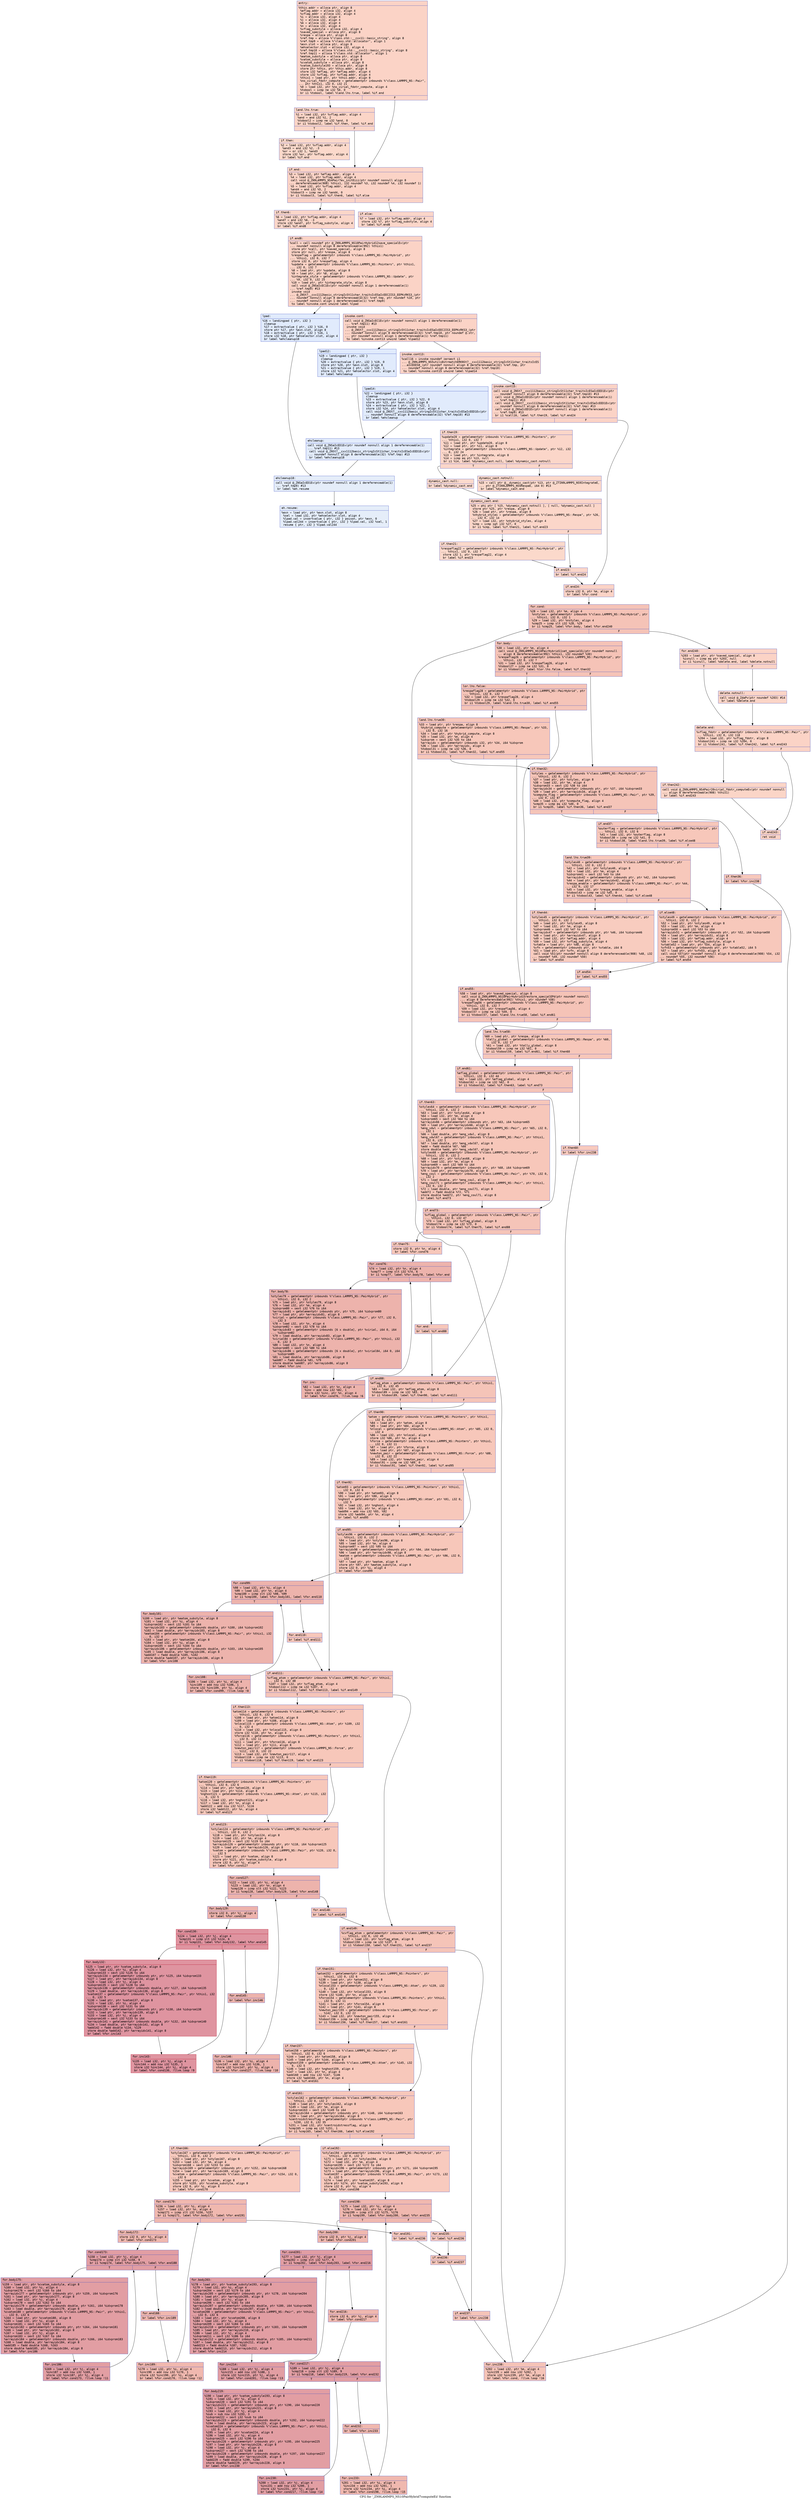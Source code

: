 digraph "CFG for '_ZN9LAMMPS_NS10PairHybrid7computeEii' function" {
	label="CFG for '_ZN9LAMMPS_NS10PairHybrid7computeEii' function";

	Node0x55975a5d4950 [shape=record,color="#3d50c3ff", style=filled, fillcolor="#f59c7d70" fontname="Courier",label="{entry:\l|  %this.addr = alloca ptr, align 8\l  %eflag.addr = alloca i32, align 4\l  %vflag.addr = alloca i32, align 4\l  %i = alloca i32, align 4\l  %j = alloca i32, align 4\l  %m = alloca i32, align 4\l  %n = alloca i32, align 4\l  %vflag_substyle = alloca i32, align 4\l  %saved_special = alloca ptr, align 8\l  %respa = alloca ptr, align 8\l  %ref.tmp = alloca %\"class.std::__cxx11::basic_string\", align 8\l  %ref.tmp9 = alloca %\"class.std::allocator\", align 1\l  %exn.slot = alloca ptr, align 8\l  %ehselector.slot = alloca i32, align 4\l  %ref.tmp10 = alloca %\"class.std::__cxx11::basic_string\", align 8\l  %ref.tmp11 = alloca %\"class.std::allocator\", align 1\l  %eatom_substyle = alloca ptr, align 8\l  %vatom_substyle = alloca ptr, align 8\l  %cvatom_substyle = alloca ptr, align 8\l  %vatom_substyle193 = alloca ptr, align 8\l  store ptr %this, ptr %this.addr, align 8\l  store i32 %eflag, ptr %eflag.addr, align 4\l  store i32 %vflag, ptr %vflag.addr, align 4\l  %this1 = load ptr, ptr %this.addr, align 8\l  %no_virial_fdotr_compute = getelementptr inbounds %\"class.LAMMPS_NS::Pair\",\l... ptr %this1, i32 0, i32 21\l  %0 = load i32, ptr %no_virial_fdotr_compute, align 4\l  %tobool = icmp ne i32 %0, 0\l  br i1 %tobool, label %land.lhs.true, label %if.end\l|{<s0>T|<s1>F}}"];
	Node0x55975a5d4950:s0 -> Node0x55975a5d5d90[tooltip="entry -> land.lhs.true\nProbability 62.50%" ];
	Node0x55975a5d4950:s1 -> Node0x55975a5d5de0[tooltip="entry -> if.end\nProbability 37.50%" ];
	Node0x55975a5d5d90 [shape=record,color="#3d50c3ff", style=filled, fillcolor="#f5a08170" fontname="Courier",label="{land.lhs.true:\l|  %1 = load i32, ptr %vflag.addr, align 4\l  %and = and i32 %1, 2\l  %tobool2 = icmp ne i32 %and, 0\l  br i1 %tobool2, label %if.then, label %if.end\l|{<s0>T|<s1>F}}"];
	Node0x55975a5d5d90:s0 -> Node0x55975a5d60e0[tooltip="land.lhs.true -> if.then\nProbability 50.00%" ];
	Node0x55975a5d5d90:s1 -> Node0x55975a5d5de0[tooltip="land.lhs.true -> if.end\nProbability 50.00%" ];
	Node0x55975a5d60e0 [shape=record,color="#3d50c3ff", style=filled, fillcolor="#f7a88970" fontname="Courier",label="{if.then:\l|  %2 = load i32, ptr %vflag.addr, align 4\l  %and3 = and i32 %2, -3\l  %or = or i32 1, %and3\l  store i32 %or, ptr %vflag.addr, align 4\l  br label %if.end\l}"];
	Node0x55975a5d60e0 -> Node0x55975a5d5de0[tooltip="if.then -> if.end\nProbability 100.00%" ];
	Node0x55975a5d5de0 [shape=record,color="#3d50c3ff", style=filled, fillcolor="#f59c7d70" fontname="Courier",label="{if.end:\l|  %3 = load i32, ptr %eflag.addr, align 4\l  %4 = load i32, ptr %vflag.addr, align 4\l  call void @_ZN9LAMMPS_NS4Pair7ev_initEiii(ptr noundef nonnull align 8\l... dereferenceable(908) %this1, i32 noundef %3, i32 noundef %4, i32 noundef 1)\l  %5 = load i32, ptr %vflag.addr, align 4\l  %and4 = and i32 %5, 2\l  %tobool5 = icmp ne i32 %and4, 0\l  br i1 %tobool5, label %if.then6, label %if.else\l|{<s0>T|<s1>F}}"];
	Node0x55975a5d5de0:s0 -> Node0x55975a5d69d0[tooltip="if.end -> if.then6\nProbability 50.00%" ];
	Node0x55975a5d5de0:s1 -> Node0x55975a5d6a20[tooltip="if.end -> if.else\nProbability 50.00%" ];
	Node0x55975a5d69d0 [shape=record,color="#3d50c3ff", style=filled, fillcolor="#f6a38570" fontname="Courier",label="{if.then6:\l|  %6 = load i32, ptr %vflag.addr, align 4\l  %and7 = and i32 %6, -3\l  store i32 %and7, ptr %vflag_substyle, align 4\l  br label %if.end8\l}"];
	Node0x55975a5d69d0 -> Node0x55975a5d6d10[tooltip="if.then6 -> if.end8\nProbability 100.00%" ];
	Node0x55975a5d6a20 [shape=record,color="#3d50c3ff", style=filled, fillcolor="#f6a38570" fontname="Courier",label="{if.else:\l|  %7 = load i32, ptr %vflag.addr, align 4\l  store i32 %7, ptr %vflag_substyle, align 4\l  br label %if.end8\l}"];
	Node0x55975a5d6a20 -> Node0x55975a5d6d10[tooltip="if.else -> if.end8\nProbability 100.00%" ];
	Node0x55975a5d6d10 [shape=record,color="#3d50c3ff", style=filled, fillcolor="#f59c7d70" fontname="Courier",label="{if.end8:\l|  %call = call noundef ptr @_ZN9LAMMPS_NS10PairHybrid12save_specialEv(ptr\l... noundef nonnull align 8 dereferenceable(992) %this1)\l  store ptr %call, ptr %saved_special, align 8\l  store ptr null, ptr %respa, align 8\l  %respaflag = getelementptr inbounds %\"class.LAMMPS_NS::PairHybrid\", ptr\l... %this1, i32 0, i32 7\l  store i32 0, ptr %respaflag, align 4\l  %update = getelementptr inbounds %\"class.LAMMPS_NS::Pointers\", ptr %this1,\l... i32 0, i32 7\l  %8 = load ptr, ptr %update, align 8\l  %9 = load ptr, ptr %8, align 8\l  %integrate_style = getelementptr inbounds %\"class.LAMMPS_NS::Update\", ptr\l... %9, i32 0, i32 25\l  %10 = load ptr, ptr %integrate_style, align 8\l  call void @_ZNSaIcEC1Ev(ptr noundef nonnull align 1 dereferenceable(1)\l... %ref.tmp9) #13\l  invoke void\l... @_ZNSt7__cxx1112basic_stringIcSt11char_traitsIcESaIcEEC2IS3_EEPKcRKS3_(ptr\l... noundef nonnull align 8 dereferenceable(32) %ref.tmp, ptr noundef %10, ptr\l... noundef nonnull align 1 dereferenceable(1) %ref.tmp9)\l          to label %invoke.cont unwind label %lpad\l}"];
	Node0x55975a5d6d10 -> Node0x55975a5d7a10[tooltip="if.end8 -> invoke.cont\nProbability 100.00%" ];
	Node0x55975a5d6d10 -> Node0x55975a5d7a60[tooltip="if.end8 -> lpad\nProbability 0.00%" ];
	Node0x55975a5d7a10 [shape=record,color="#3d50c3ff", style=filled, fillcolor="#f59c7d70" fontname="Courier",label="{invoke.cont:\l|  call void @_ZNSaIcEC1Ev(ptr noundef nonnull align 1 dereferenceable(1)\l... %ref.tmp11) #13\l  invoke void\l... @_ZNSt7__cxx1112basic_stringIcSt11char_traitsIcESaIcEEC2IS3_EEPKcRKS3_(ptr\l... noundef nonnull align 8 dereferenceable(32) %ref.tmp10, ptr noundef @.str,\l... ptr noundef nonnull align 1 dereferenceable(1) %ref.tmp11)\l          to label %invoke.cont13 unwind label %lpad12\l}"];
	Node0x55975a5d7a10 -> Node0x55975a5d7f10[tooltip="invoke.cont -> invoke.cont13\nProbability 100.00%" ];
	Node0x55975a5d7a10 -> Node0x55975a5d7f60[tooltip="invoke.cont -> lpad12\nProbability 0.00%" ];
	Node0x55975a5d7f10 [shape=record,color="#3d50c3ff", style=filled, fillcolor="#f59c7d70" fontname="Courier",label="{invoke.cont13:\l|  %call16 = invoke noundef zeroext i1\l... @_ZN9LAMMPS_NS5utils8strmatchERKNSt7__cxx1112basic_stringIcSt11char_traitsIcES\l...aIcEEES8_(ptr noundef nonnull align 8 dereferenceable(32) %ref.tmp, ptr\l... noundef nonnull align 8 dereferenceable(32) %ref.tmp10)\l          to label %invoke.cont15 unwind label %lpad14\l}"];
	Node0x55975a5d7f10 -> Node0x55975a5d7ec0[tooltip="invoke.cont13 -> invoke.cont15\nProbability 100.00%" ];
	Node0x55975a5d7f10 -> Node0x55975a5d59c0[tooltip="invoke.cont13 -> lpad14\nProbability 0.00%" ];
	Node0x55975a5d7ec0 [shape=record,color="#3d50c3ff", style=filled, fillcolor="#f59c7d70" fontname="Courier",label="{invoke.cont15:\l|  call void @_ZNSt7__cxx1112basic_stringIcSt11char_traitsIcESaIcEED1Ev(ptr\l... noundef nonnull align 8 dereferenceable(32) %ref.tmp10) #13\l  call void @_ZNSaIcED1Ev(ptr noundef nonnull align 1 dereferenceable(1)\l... %ref.tmp11) #13\l  call void @_ZNSt7__cxx1112basic_stringIcSt11char_traitsIcESaIcEED1Ev(ptr\l... noundef nonnull align 8 dereferenceable(32) %ref.tmp) #13\l  call void @_ZNSaIcED1Ev(ptr noundef nonnull align 1 dereferenceable(1)\l... %ref.tmp9) #13\l  br i1 %call16, label %if.then19, label %if.end24\l|{<s0>T|<s1>F}}"];
	Node0x55975a5d7ec0:s0 -> Node0x55975a5d8ea0[tooltip="invoke.cont15 -> if.then19\nProbability 50.00%" ];
	Node0x55975a5d7ec0:s1 -> Node0x55975a5d8f80[tooltip="invoke.cont15 -> if.end24\nProbability 50.00%" ];
	Node0x55975a5d8ea0 [shape=record,color="#3d50c3ff", style=filled, fillcolor="#f6a38570" fontname="Courier",label="{if.then19:\l|  %update20 = getelementptr inbounds %\"class.LAMMPS_NS::Pointers\", ptr\l... %this1, i32 0, i32 7\l  %11 = load ptr, ptr %update20, align 8\l  %12 = load ptr, ptr %11, align 8\l  %integrate = getelementptr inbounds %\"class.LAMMPS_NS::Update\", ptr %12, i32\l... 0, i32 24\l  %13 = load ptr, ptr %integrate, align 8\l  %14 = icmp eq ptr %13, null\l  br i1 %14, label %dynamic_cast.null, label %dynamic_cast.notnull\l|{<s0>T|<s1>F}}"];
	Node0x55975a5d8ea0:s0 -> Node0x55975a5d9560[tooltip="if.then19 -> dynamic_cast.null\nProbability 37.50%" ];
	Node0x55975a5d8ea0:s1 -> Node0x55975a5d95e0[tooltip="if.then19 -> dynamic_cast.notnull\nProbability 62.50%" ];
	Node0x55975a5d95e0 [shape=record,color="#3d50c3ff", style=filled, fillcolor="#f7a88970" fontname="Courier",label="{dynamic_cast.notnull:\l|  %15 = call ptr @__dynamic_cast(ptr %13, ptr @_ZTIN9LAMMPS_NS9IntegrateE,\l... ptr @_ZTIN9LAMMPS_NS5RespaE, i64 0) #13\l  br label %dynamic_cast.end\l}"];
	Node0x55975a5d95e0 -> Node0x55975a5d9a00[tooltip="dynamic_cast.notnull -> dynamic_cast.end\nProbability 100.00%" ];
	Node0x55975a5d7a60 [shape=record,color="#3d50c3ff", style=filled, fillcolor="#bbd1f870" fontname="Courier",label="{lpad:\l|  %16 = landingpad \{ ptr, i32 \}\l          cleanup\l  %17 = extractvalue \{ ptr, i32 \} %16, 0\l  store ptr %17, ptr %exn.slot, align 8\l  %18 = extractvalue \{ ptr, i32 \} %16, 1\l  store i32 %18, ptr %ehselector.slot, align 4\l  br label %ehcleanup18\l}"];
	Node0x55975a5d7a60 -> Node0x55975a5d9d80[tooltip="lpad -> ehcleanup18\nProbability 100.00%" ];
	Node0x55975a5d7f60 [shape=record,color="#3d50c3ff", style=filled, fillcolor="#bbd1f870" fontname="Courier",label="{lpad12:\l|  %19 = landingpad \{ ptr, i32 \}\l          cleanup\l  %20 = extractvalue \{ ptr, i32 \} %19, 0\l  store ptr %20, ptr %exn.slot, align 8\l  %21 = extractvalue \{ ptr, i32 \} %19, 1\l  store i32 %21, ptr %ehselector.slot, align 4\l  br label %ehcleanup\l}"];
	Node0x55975a5d7f60 -> Node0x55975a5da120[tooltip="lpad12 -> ehcleanup\nProbability 100.00%" ];
	Node0x55975a5d59c0 [shape=record,color="#3d50c3ff", style=filled, fillcolor="#bbd1f870" fontname="Courier",label="{lpad14:\l|  %22 = landingpad \{ ptr, i32 \}\l          cleanup\l  %23 = extractvalue \{ ptr, i32 \} %22, 0\l  store ptr %23, ptr %exn.slot, align 8\l  %24 = extractvalue \{ ptr, i32 \} %22, 1\l  store i32 %24, ptr %ehselector.slot, align 4\l  call void @_ZNSt7__cxx1112basic_stringIcSt11char_traitsIcESaIcEED1Ev(ptr\l... noundef nonnull align 8 dereferenceable(32) %ref.tmp10) #13\l  br label %ehcleanup\l}"];
	Node0x55975a5d59c0 -> Node0x55975a5da120[tooltip="lpad14 -> ehcleanup\nProbability 100.00%" ];
	Node0x55975a5da120 [shape=record,color="#3d50c3ff", style=filled, fillcolor="#bfd3f670" fontname="Courier",label="{ehcleanup:\l|  call void @_ZNSaIcED1Ev(ptr noundef nonnull align 1 dereferenceable(1)\l... %ref.tmp11) #13\l  call void @_ZNSt7__cxx1112basic_stringIcSt11char_traitsIcESaIcEED1Ev(ptr\l... noundef nonnull align 8 dereferenceable(32) %ref.tmp) #13\l  br label %ehcleanup18\l}"];
	Node0x55975a5da120 -> Node0x55975a5d9d80[tooltip="ehcleanup -> ehcleanup18\nProbability 100.00%" ];
	Node0x55975a5d9d80 [shape=record,color="#3d50c3ff", style=filled, fillcolor="#c5d6f270" fontname="Courier",label="{ehcleanup18:\l|  call void @_ZNSaIcED1Ev(ptr noundef nonnull align 1 dereferenceable(1)\l... %ref.tmp9) #13\l  br label %eh.resume\l}"];
	Node0x55975a5d9d80 -> Node0x55975a5daa30[tooltip="ehcleanup18 -> eh.resume\nProbability 100.00%" ];
	Node0x55975a5d9560 [shape=record,color="#3d50c3ff", style=filled, fillcolor="#f7ac8e70" fontname="Courier",label="{dynamic_cast.null:\l|  br label %dynamic_cast.end\l}"];
	Node0x55975a5d9560 -> Node0x55975a5d9a00[tooltip="dynamic_cast.null -> dynamic_cast.end\nProbability 100.00%" ];
	Node0x55975a5d9a00 [shape=record,color="#3d50c3ff", style=filled, fillcolor="#f6a38570" fontname="Courier",label="{dynamic_cast.end:\l|  %25 = phi ptr [ %15, %dynamic_cast.notnull ], [ null, %dynamic_cast.null ]\l  store ptr %25, ptr %respa, align 8\l  %26 = load ptr, ptr %respa, align 8\l  %nhybrid_styles = getelementptr inbounds %\"class.LAMMPS_NS::Respa\", ptr %26,\l... i32 0, i32 14\l  %27 = load i32, ptr %nhybrid_styles, align 4\l  %cmp = icmp sgt i32 %27, 0\l  br i1 %cmp, label %if.then21, label %if.end23\l|{<s0>T|<s1>F}}"];
	Node0x55975a5d9a00:s0 -> Node0x55975a5daee0[tooltip="dynamic_cast.end -> if.then21\nProbability 62.50%" ];
	Node0x55975a5d9a00:s1 -> Node0x55975a5daf60[tooltip="dynamic_cast.end -> if.end23\nProbability 37.50%" ];
	Node0x55975a5daee0 [shape=record,color="#3d50c3ff", style=filled, fillcolor="#f7a88970" fontname="Courier",label="{if.then21:\l|  %respaflag22 = getelementptr inbounds %\"class.LAMMPS_NS::PairHybrid\", ptr\l... %this1, i32 0, i32 7\l  store i32 1, ptr %respaflag22, align 4\l  br label %if.end23\l}"];
	Node0x55975a5daee0 -> Node0x55975a5daf60[tooltip="if.then21 -> if.end23\nProbability 100.00%" ];
	Node0x55975a5daf60 [shape=record,color="#3d50c3ff", style=filled, fillcolor="#f6a38570" fontname="Courier",label="{if.end23:\l|  br label %if.end24\l}"];
	Node0x55975a5daf60 -> Node0x55975a5d8f80[tooltip="if.end23 -> if.end24\nProbability 100.00%" ];
	Node0x55975a5d8f80 [shape=record,color="#3d50c3ff", style=filled, fillcolor="#f59c7d70" fontname="Courier",label="{if.end24:\l|  store i32 0, ptr %m, align 4\l  br label %for.cond\l}"];
	Node0x55975a5d8f80 -> Node0x55975a5db3d0[tooltip="if.end24 -> for.cond\nProbability 100.00%" ];
	Node0x55975a5db3d0 [shape=record,color="#3d50c3ff", style=filled, fillcolor="#e8765c70" fontname="Courier",label="{for.cond:\l|  %28 = load i32, ptr %m, align 4\l  %nstyles = getelementptr inbounds %\"class.LAMMPS_NS::PairHybrid\", ptr\l... %this1, i32 0, i32 1\l  %29 = load i32, ptr %nstyles, align 4\l  %cmp25 = icmp slt i32 %28, %29\l  br i1 %cmp25, label %for.body, label %for.end240\l|{<s0>T|<s1>F}}"];
	Node0x55975a5db3d0:s0 -> Node0x55975a5db710[tooltip="for.cond -> for.body\nProbability 96.88%" ];
	Node0x55975a5db3d0:s1 -> Node0x55975a5db790[tooltip="for.cond -> for.end240\nProbability 3.12%" ];
	Node0x55975a5db710 [shape=record,color="#3d50c3ff", style=filled, fillcolor="#e8765c70" fontname="Courier",label="{for.body:\l|  %30 = load i32, ptr %m, align 4\l  call void @_ZN9LAMMPS_NS10PairHybrid11set_specialEi(ptr noundef nonnull\l... align 8 dereferenceable(992) %this1, i32 noundef %30)\l  %respaflag26 = getelementptr inbounds %\"class.LAMMPS_NS::PairHybrid\", ptr\l... %this1, i32 0, i32 7\l  %31 = load i32, ptr %respaflag26, align 4\l  %tobool27 = icmp ne i32 %31, 0\l  br i1 %tobool27, label %lor.lhs.false, label %if.then32\l|{<s0>T|<s1>F}}"];
	Node0x55975a5db710:s0 -> Node0x55975a5dbd80[tooltip="for.body -> lor.lhs.false\nProbability 62.50%" ];
	Node0x55975a5db710:s1 -> Node0x55975a5dbe00[tooltip="for.body -> if.then32\nProbability 37.50%" ];
	Node0x55975a5dbd80 [shape=record,color="#3d50c3ff", style=filled, fillcolor="#e97a5f70" fontname="Courier",label="{lor.lhs.false:\l|  %respaflag28 = getelementptr inbounds %\"class.LAMMPS_NS::PairHybrid\", ptr\l... %this1, i32 0, i32 7\l  %32 = load i32, ptr %respaflag28, align 4\l  %tobool29 = icmp ne i32 %32, 0\l  br i1 %tobool29, label %land.lhs.true30, label %if.end55\l|{<s0>T|<s1>F}}"];
	Node0x55975a5dbd80:s0 -> Node0x55975a5dc1c0[tooltip="lor.lhs.false -> land.lhs.true30\nProbability 62.50%" ];
	Node0x55975a5dbd80:s1 -> Node0x55975a5dc240[tooltip="lor.lhs.false -> if.end55\nProbability 37.50%" ];
	Node0x55975a5dc1c0 [shape=record,color="#3d50c3ff", style=filled, fillcolor="#ec7f6370" fontname="Courier",label="{land.lhs.true30:\l|  %33 = load ptr, ptr %respa, align 8\l  %hybrid_compute = getelementptr inbounds %\"class.LAMMPS_NS::Respa\", ptr %33,\l... i32 0, i32 16\l  %34 = load ptr, ptr %hybrid_compute, align 8\l  %35 = load i32, ptr %m, align 4\l  %idxprom = sext i32 %35 to i64\l  %arrayidx = getelementptr inbounds i32, ptr %34, i64 %idxprom\l  %36 = load i32, ptr %arrayidx, align 4\l  %tobool31 = icmp ne i32 %36, 0\l  br i1 %tobool31, label %if.then32, label %if.end55\l|{<s0>T|<s1>F}}"];
	Node0x55975a5dc1c0:s0 -> Node0x55975a5dbe00[tooltip="land.lhs.true30 -> if.then32\nProbability 62.50%" ];
	Node0x55975a5dc1c0:s1 -> Node0x55975a5dc240[tooltip="land.lhs.true30 -> if.end55\nProbability 37.50%" ];
	Node0x55975a5dbe00 [shape=record,color="#3d50c3ff", style=filled, fillcolor="#e97a5f70" fontname="Courier",label="{if.then32:\l|  %styles = getelementptr inbounds %\"class.LAMMPS_NS::PairHybrid\", ptr\l... %this1, i32 0, i32 2\l  %37 = load ptr, ptr %styles, align 8\l  %38 = load i32, ptr %m, align 4\l  %idxprom33 = sext i32 %38 to i64\l  %arrayidx34 = getelementptr inbounds ptr, ptr %37, i64 %idxprom33\l  %39 = load ptr, ptr %arrayidx34, align 8\l  %compute_flag = getelementptr inbounds %\"class.LAMMPS_NS::Pair\", ptr %39,\l... i32 0, i32 87\l  %40 = load i32, ptr %compute_flag, align 4\l  %cmp35 = icmp eq i32 %40, 0\l  br i1 %cmp35, label %if.then36, label %if.end37\l|{<s0>T|<s1>F}}"];
	Node0x55975a5dbe00:s0 -> Node0x55975a5dcfa0[tooltip="if.then32 -> if.then36\nProbability 37.50%" ];
	Node0x55975a5dbe00:s1 -> Node0x55975a5dd020[tooltip="if.then32 -> if.end37\nProbability 62.50%" ];
	Node0x55975a5dcfa0 [shape=record,color="#3d50c3ff", style=filled, fillcolor="#ed836670" fontname="Courier",label="{if.then36:\l|  br label %for.inc238\l}"];
	Node0x55975a5dcfa0 -> Node0x55975a5dd150[tooltip="if.then36 -> for.inc238\nProbability 100.00%" ];
	Node0x55975a5dd020 [shape=record,color="#3d50c3ff", style=filled, fillcolor="#ec7f6370" fontname="Courier",label="{if.end37:\l|  %outerflag = getelementptr inbounds %\"class.LAMMPS_NS::PairHybrid\", ptr\l... %this1, i32 0, i32 6\l  %41 = load i32, ptr %outerflag, align 8\l  %tobool38 = icmp ne i32 %41, 0\l  br i1 %tobool38, label %land.lhs.true39, label %if.else48\l|{<s0>T|<s1>F}}"];
	Node0x55975a5dd020:s0 -> Node0x55975a5dd470[tooltip="if.end37 -> land.lhs.true39\nProbability 62.50%" ];
	Node0x55975a5dd020:s1 -> Node0x55975a5dd4f0[tooltip="if.end37 -> if.else48\nProbability 37.50%" ];
	Node0x55975a5dd470 [shape=record,color="#3d50c3ff", style=filled, fillcolor="#ed836670" fontname="Courier",label="{land.lhs.true39:\l|  %styles40 = getelementptr inbounds %\"class.LAMMPS_NS::PairHybrid\", ptr\l... %this1, i32 0, i32 2\l  %42 = load ptr, ptr %styles40, align 8\l  %43 = load i32, ptr %m, align 4\l  %idxprom41 = sext i32 %43 to i64\l  %arrayidx42 = getelementptr inbounds ptr, ptr %42, i64 %idxprom41\l  %44 = load ptr, ptr %arrayidx42, align 8\l  %respa_enable = getelementptr inbounds %\"class.LAMMPS_NS::Pair\", ptr %44,\l... i32 0, i32 17\l  %45 = load i32, ptr %respa_enable, align 4\l  %tobool43 = icmp ne i32 %45, 0\l  br i1 %tobool43, label %if.then44, label %if.else48\l|{<s0>T|<s1>F}}"];
	Node0x55975a5dd470:s0 -> Node0x55975a5d85a0[tooltip="land.lhs.true39 -> if.then44\nProbability 62.50%" ];
	Node0x55975a5dd470:s1 -> Node0x55975a5dd4f0[tooltip="land.lhs.true39 -> if.else48\nProbability 37.50%" ];
	Node0x55975a5d85a0 [shape=record,color="#3d50c3ff", style=filled, fillcolor="#f08b6e70" fontname="Courier",label="{if.then44:\l|  %styles45 = getelementptr inbounds %\"class.LAMMPS_NS::PairHybrid\", ptr\l... %this1, i32 0, i32 2\l  %46 = load ptr, ptr %styles45, align 8\l  %47 = load i32, ptr %m, align 4\l  %idxprom46 = sext i32 %47 to i64\l  %arrayidx47 = getelementptr inbounds ptr, ptr %46, i64 %idxprom46\l  %48 = load ptr, ptr %arrayidx47, align 8\l  %49 = load i32, ptr %eflag.addr, align 4\l  %50 = load i32, ptr %vflag_substyle, align 4\l  %vtable = load ptr, ptr %48, align 8\l  %vfn = getelementptr inbounds ptr, ptr %vtable, i64 8\l  %51 = load ptr, ptr %vfn, align 8\l  call void %51(ptr noundef nonnull align 8 dereferenceable(908) %48, i32\l... noundef %49, i32 noundef %50)\l  br label %if.end54\l}"];
	Node0x55975a5d85a0 -> Node0x55975a5df3b0[tooltip="if.then44 -> if.end54\nProbability 100.00%" ];
	Node0x55975a5dd4f0 [shape=record,color="#3d50c3ff", style=filled, fillcolor="#ed836670" fontname="Courier",label="{if.else48:\l|  %styles49 = getelementptr inbounds %\"class.LAMMPS_NS::PairHybrid\", ptr\l... %this1, i32 0, i32 2\l  %52 = load ptr, ptr %styles49, align 8\l  %53 = load i32, ptr %m, align 4\l  %idxprom50 = sext i32 %53 to i64\l  %arrayidx51 = getelementptr inbounds ptr, ptr %52, i64 %idxprom50\l  %54 = load ptr, ptr %arrayidx51, align 8\l  %55 = load i32, ptr %eflag.addr, align 4\l  %56 = load i32, ptr %vflag_substyle, align 4\l  %vtable52 = load ptr, ptr %54, align 8\l  %vfn53 = getelementptr inbounds ptr, ptr %vtable52, i64 5\l  %57 = load ptr, ptr %vfn53, align 8\l  call void %57(ptr noundef nonnull align 8 dereferenceable(908) %54, i32\l... noundef %55, i32 noundef %56)\l  br label %if.end54\l}"];
	Node0x55975a5dd4f0 -> Node0x55975a5df3b0[tooltip="if.else48 -> if.end54\nProbability 100.00%" ];
	Node0x55975a5df3b0 [shape=record,color="#3d50c3ff", style=filled, fillcolor="#ec7f6370" fontname="Courier",label="{if.end54:\l|  br label %if.end55\l}"];
	Node0x55975a5df3b0 -> Node0x55975a5dc240[tooltip="if.end54 -> if.end55\nProbability 100.00%" ];
	Node0x55975a5dc240 [shape=record,color="#3d50c3ff", style=filled, fillcolor="#e8765c70" fontname="Courier",label="{if.end55:\l|  %58 = load ptr, ptr %saved_special, align 8\l  call void @_ZN9LAMMPS_NS10PairHybrid15restore_specialEPd(ptr noundef nonnull\l... align 8 dereferenceable(992) %this1, ptr noundef %58)\l  %respaflag56 = getelementptr inbounds %\"class.LAMMPS_NS::PairHybrid\", ptr\l... %this1, i32 0, i32 7\l  %59 = load i32, ptr %respaflag56, align 4\l  %tobool57 = icmp ne i32 %59, 0\l  br i1 %tobool57, label %land.lhs.true58, label %if.end61\l|{<s0>T|<s1>F}}"];
	Node0x55975a5dc240:s0 -> Node0x55975a5e0120[tooltip="if.end55 -> land.lhs.true58\nProbability 62.50%" ];
	Node0x55975a5dc240:s1 -> Node0x55975a5e01a0[tooltip="if.end55 -> if.end61\nProbability 37.50%" ];
	Node0x55975a5e0120 [shape=record,color="#3d50c3ff", style=filled, fillcolor="#ec7f6370" fontname="Courier",label="{land.lhs.true58:\l|  %60 = load ptr, ptr %respa, align 8\l  %tally_global = getelementptr inbounds %\"class.LAMMPS_NS::Respa\", ptr %60,\l... i32 0, i32 17\l  %61 = load i32, ptr %tally_global, align 8\l  %tobool59 = icmp ne i32 %61, 0\l  br i1 %tobool59, label %if.end61, label %if.then60\l|{<s0>T|<s1>F}}"];
	Node0x55975a5e0120:s0 -> Node0x55975a5e01a0[tooltip="land.lhs.true58 -> if.end61\nProbability 62.50%" ];
	Node0x55975a5e0120:s1 -> Node0x55975a5e0580[tooltip="land.lhs.true58 -> if.then60\nProbability 37.50%" ];
	Node0x55975a5e0580 [shape=record,color="#3d50c3ff", style=filled, fillcolor="#ef886b70" fontname="Courier",label="{if.then60:\l|  br label %for.inc238\l}"];
	Node0x55975a5e0580 -> Node0x55975a5dd150[tooltip="if.then60 -> for.inc238\nProbability 100.00%" ];
	Node0x55975a5e01a0 [shape=record,color="#3d50c3ff", style=filled, fillcolor="#e97a5f70" fontname="Courier",label="{if.end61:\l|  %eflag_global = getelementptr inbounds %\"class.LAMMPS_NS::Pair\", ptr\l... %this1, i32 0, i32 44\l  %62 = load i32, ptr %eflag_global, align 4\l  %tobool62 = icmp ne i32 %62, 0\l  br i1 %tobool62, label %if.then63, label %if.end73\l|{<s0>T|<s1>F}}"];
	Node0x55975a5e01a0:s0 -> Node0x55975a5e0980[tooltip="if.end61 -> if.then63\nProbability 62.50%" ];
	Node0x55975a5e01a0:s1 -> Node0x55975a5e0a00[tooltip="if.end61 -> if.end73\nProbability 37.50%" ];
	Node0x55975a5e0980 [shape=record,color="#3d50c3ff", style=filled, fillcolor="#ec7f6370" fontname="Courier",label="{if.then63:\l|  %styles64 = getelementptr inbounds %\"class.LAMMPS_NS::PairHybrid\", ptr\l... %this1, i32 0, i32 2\l  %63 = load ptr, ptr %styles64, align 8\l  %64 = load i32, ptr %m, align 4\l  %idxprom65 = sext i32 %64 to i64\l  %arrayidx66 = getelementptr inbounds ptr, ptr %63, i64 %idxprom65\l  %65 = load ptr, ptr %arrayidx66, align 8\l  %eng_vdwl = getelementptr inbounds %\"class.LAMMPS_NS::Pair\", ptr %65, i32 0,\l... i32 1\l  %66 = load double, ptr %eng_vdwl, align 8\l  %eng_vdwl67 = getelementptr inbounds %\"class.LAMMPS_NS::Pair\", ptr %this1,\l... i32 0, i32 1\l  %67 = load double, ptr %eng_vdwl67, align 8\l  %add = fadd double %67, %66\l  store double %add, ptr %eng_vdwl67, align 8\l  %styles68 = getelementptr inbounds %\"class.LAMMPS_NS::PairHybrid\", ptr\l... %this1, i32 0, i32 2\l  %68 = load ptr, ptr %styles68, align 8\l  %69 = load i32, ptr %m, align 4\l  %idxprom69 = sext i32 %69 to i64\l  %arrayidx70 = getelementptr inbounds ptr, ptr %68, i64 %idxprom69\l  %70 = load ptr, ptr %arrayidx70, align 8\l  %eng_coul = getelementptr inbounds %\"class.LAMMPS_NS::Pair\", ptr %70, i32 0,\l... i32 2\l  %71 = load double, ptr %eng_coul, align 8\l  %eng_coul71 = getelementptr inbounds %\"class.LAMMPS_NS::Pair\", ptr %this1,\l... i32 0, i32 2\l  %72 = load double, ptr %eng_coul71, align 8\l  %add72 = fadd double %72, %71\l  store double %add72, ptr %eng_coul71, align 8\l  br label %if.end73\l}"];
	Node0x55975a5e0980 -> Node0x55975a5e0a00[tooltip="if.then63 -> if.end73\nProbability 100.00%" ];
	Node0x55975a5e0a00 [shape=record,color="#3d50c3ff", style=filled, fillcolor="#e97a5f70" fontname="Courier",label="{if.end73:\l|  %vflag_global = getelementptr inbounds %\"class.LAMMPS_NS::Pair\", ptr\l... %this1, i32 0, i32 47\l  %73 = load i32, ptr %vflag_global, align 8\l  %tobool74 = icmp ne i32 %73, 0\l  br i1 %tobool74, label %if.then75, label %if.end88\l|{<s0>T|<s1>F}}"];
	Node0x55975a5e0a00:s0 -> Node0x55975a5e1de0[tooltip="if.end73 -> if.then75\nProbability 62.50%" ];
	Node0x55975a5e0a00:s1 -> Node0x55975a5e1e60[tooltip="if.end73 -> if.end88\nProbability 37.50%" ];
	Node0x55975a5e1de0 [shape=record,color="#3d50c3ff", style=filled, fillcolor="#ec7f6370" fontname="Courier",label="{if.then75:\l|  store i32 0, ptr %n, align 4\l  br label %for.cond76\l}"];
	Node0x55975a5e1de0 -> Node0x55975a5e2030[tooltip="if.then75 -> for.cond76\nProbability 100.00%" ];
	Node0x55975a5e2030 [shape=record,color="#3d50c3ff", style=filled, fillcolor="#d6524470" fontname="Courier",label="{for.cond76:\l|  %74 = load i32, ptr %n, align 4\l  %cmp77 = icmp slt i32 %74, 6\l  br i1 %cmp77, label %for.body78, label %for.end\l|{<s0>T|<s1>F}}"];
	Node0x55975a5e2030:s0 -> Node0x55975a5e2250[tooltip="for.cond76 -> for.body78\nProbability 96.88%" ];
	Node0x55975a5e2030:s1 -> Node0x55975a5e22d0[tooltip="for.cond76 -> for.end\nProbability 3.12%" ];
	Node0x55975a5e2250 [shape=record,color="#3d50c3ff", style=filled, fillcolor="#d6524470" fontname="Courier",label="{for.body78:\l|  %styles79 = getelementptr inbounds %\"class.LAMMPS_NS::PairHybrid\", ptr\l... %this1, i32 0, i32 2\l  %75 = load ptr, ptr %styles79, align 8\l  %76 = load i32, ptr %m, align 4\l  %idxprom80 = sext i32 %76 to i64\l  %arrayidx81 = getelementptr inbounds ptr, ptr %75, i64 %idxprom80\l  %77 = load ptr, ptr %arrayidx81, align 8\l  %virial = getelementptr inbounds %\"class.LAMMPS_NS::Pair\", ptr %77, i32 0,\l... i32 3\l  %78 = load i32, ptr %n, align 4\l  %idxprom82 = sext i32 %78 to i64\l  %arrayidx83 = getelementptr inbounds [6 x double], ptr %virial, i64 0, i64\l... %idxprom82\l  %79 = load double, ptr %arrayidx83, align 8\l  %virial84 = getelementptr inbounds %\"class.LAMMPS_NS::Pair\", ptr %this1, i32\l... 0, i32 3\l  %80 = load i32, ptr %n, align 4\l  %idxprom85 = sext i32 %80 to i64\l  %arrayidx86 = getelementptr inbounds [6 x double], ptr %virial84, i64 0, i64\l... %idxprom85\l  %81 = load double, ptr %arrayidx86, align 8\l  %add87 = fadd double %81, %79\l  store double %add87, ptr %arrayidx86, align 8\l  br label %for.inc\l}"];
	Node0x55975a5e2250 -> Node0x55975a5cf550[tooltip="for.body78 -> for.inc\nProbability 100.00%" ];
	Node0x55975a5cf550 [shape=record,color="#3d50c3ff", style=filled, fillcolor="#d6524470" fontname="Courier",label="{for.inc:\l|  %82 = load i32, ptr %n, align 4\l  %inc = add nsw i32 %82, 1\l  store i32 %inc, ptr %n, align 4\l  br label %for.cond76, !llvm.loop !6\l}"];
	Node0x55975a5cf550 -> Node0x55975a5e2030[tooltip="for.inc -> for.cond76\nProbability 100.00%" ];
	Node0x55975a5e22d0 [shape=record,color="#3d50c3ff", style=filled, fillcolor="#ec7f6370" fontname="Courier",label="{for.end:\l|  br label %if.end88\l}"];
	Node0x55975a5e22d0 -> Node0x55975a5e1e60[tooltip="for.end -> if.end88\nProbability 100.00%" ];
	Node0x55975a5e1e60 [shape=record,color="#3d50c3ff", style=filled, fillcolor="#e97a5f70" fontname="Courier",label="{if.end88:\l|  %eflag_atom = getelementptr inbounds %\"class.LAMMPS_NS::Pair\", ptr %this1,\l... i32 0, i32 45\l  %83 = load i32, ptr %eflag_atom, align 8\l  %tobool89 = icmp ne i32 %83, 0\l  br i1 %tobool89, label %if.then90, label %if.end111\l|{<s0>T|<s1>F}}"];
	Node0x55975a5e1e60:s0 -> Node0x55975a5cfc50[tooltip="if.end88 -> if.then90\nProbability 62.50%" ];
	Node0x55975a5e1e60:s1 -> Node0x55975a5cfcd0[tooltip="if.end88 -> if.end111\nProbability 37.50%" ];
	Node0x55975a5cfc50 [shape=record,color="#3d50c3ff", style=filled, fillcolor="#ec7f6370" fontname="Courier",label="{if.then90:\l|  %atom = getelementptr inbounds %\"class.LAMMPS_NS::Pointers\", ptr %this1,\l... i32 0, i32 6\l  %84 = load ptr, ptr %atom, align 8\l  %85 = load ptr, ptr %84, align 8\l  %nlocal = getelementptr inbounds %\"class.LAMMPS_NS::Atom\", ptr %85, i32 0,\l... i32 4\l  %86 = load i32, ptr %nlocal, align 8\l  store i32 %86, ptr %n, align 4\l  %force = getelementptr inbounds %\"class.LAMMPS_NS::Pointers\", ptr %this1,\l... i32 0, i32 11\l  %87 = load ptr, ptr %force, align 8\l  %88 = load ptr, ptr %87, align 8\l  %newton_pair = getelementptr inbounds %\"class.LAMMPS_NS::Force\", ptr %88,\l... i32 0, i32 22\l  %89 = load i32, ptr %newton_pair, align 4\l  %tobool91 = icmp ne i32 %89, 0\l  br i1 %tobool91, label %if.then92, label %if.end95\l|{<s0>T|<s1>F}}"];
	Node0x55975a5cfc50:s0 -> Node0x55975a5d0620[tooltip="if.then90 -> if.then92\nProbability 62.50%" ];
	Node0x55975a5cfc50:s1 -> Node0x55975a5d06a0[tooltip="if.then90 -> if.end95\nProbability 37.50%" ];
	Node0x55975a5d0620 [shape=record,color="#3d50c3ff", style=filled, fillcolor="#ed836670" fontname="Courier",label="{if.then92:\l|  %atom93 = getelementptr inbounds %\"class.LAMMPS_NS::Pointers\", ptr %this1,\l... i32 0, i32 6\l  %90 = load ptr, ptr %atom93, align 8\l  %91 = load ptr, ptr %90, align 8\l  %nghost = getelementptr inbounds %\"class.LAMMPS_NS::Atom\", ptr %91, i32 0,\l... i32 5\l  %92 = load i32, ptr %nghost, align 4\l  %93 = load i32, ptr %n, align 4\l  %add94 = add nsw i32 %93, %92\l  store i32 %add94, ptr %n, align 4\l  br label %if.end95\l}"];
	Node0x55975a5d0620 -> Node0x55975a5d06a0[tooltip="if.then92 -> if.end95\nProbability 100.00%" ];
	Node0x55975a5d06a0 [shape=record,color="#3d50c3ff", style=filled, fillcolor="#ec7f6370" fontname="Courier",label="{if.end95:\l|  %styles96 = getelementptr inbounds %\"class.LAMMPS_NS::PairHybrid\", ptr\l... %this1, i32 0, i32 2\l  %94 = load ptr, ptr %styles96, align 8\l  %95 = load i32, ptr %m, align 4\l  %idxprom97 = sext i32 %95 to i64\l  %arrayidx98 = getelementptr inbounds ptr, ptr %94, i64 %idxprom97\l  %96 = load ptr, ptr %arrayidx98, align 8\l  %eatom = getelementptr inbounds %\"class.LAMMPS_NS::Pair\", ptr %96, i32 0,\l... i32 4\l  %97 = load ptr, ptr %eatom, align 8\l  store ptr %97, ptr %eatom_substyle, align 8\l  store i32 0, ptr %i, align 4\l  br label %for.cond99\l}"];
	Node0x55975a5d06a0 -> Node0x55975a5de6d0[tooltip="if.end95 -> for.cond99\nProbability 100.00%" ];
	Node0x55975a5de6d0 [shape=record,color="#3d50c3ff", style=filled, fillcolor="#d6524470" fontname="Courier",label="{for.cond99:\l|  %98 = load i32, ptr %i, align 4\l  %99 = load i32, ptr %n, align 4\l  %cmp100 = icmp slt i32 %98, %99\l  br i1 %cmp100, label %for.body101, label %for.end110\l|{<s0>T|<s1>F}}"];
	Node0x55975a5de6d0:s0 -> Node0x55975a5de970[tooltip="for.cond99 -> for.body101\nProbability 96.88%" ];
	Node0x55975a5de6d0:s1 -> Node0x55975a5de9f0[tooltip="for.cond99 -> for.end110\nProbability 3.12%" ];
	Node0x55975a5de970 [shape=record,color="#3d50c3ff", style=filled, fillcolor="#d6524470" fontname="Courier",label="{for.body101:\l|  %100 = load ptr, ptr %eatom_substyle, align 8\l  %101 = load i32, ptr %i, align 4\l  %idxprom102 = sext i32 %101 to i64\l  %arrayidx103 = getelementptr inbounds double, ptr %100, i64 %idxprom102\l  %102 = load double, ptr %arrayidx103, align 8\l  %eatom104 = getelementptr inbounds %\"class.LAMMPS_NS::Pair\", ptr %this1, i32\l... 0, i32 4\l  %103 = load ptr, ptr %eatom104, align 8\l  %104 = load i32, ptr %i, align 4\l  %idxprom105 = sext i32 %104 to i64\l  %arrayidx106 = getelementptr inbounds double, ptr %103, i64 %idxprom105\l  %105 = load double, ptr %arrayidx106, align 8\l  %add107 = fadd double %105, %102\l  store double %add107, ptr %arrayidx106, align 8\l  br label %for.inc108\l}"];
	Node0x55975a5de970 -> Node0x55975a5e8360[tooltip="for.body101 -> for.inc108\nProbability 100.00%" ];
	Node0x55975a5e8360 [shape=record,color="#3d50c3ff", style=filled, fillcolor="#d6524470" fontname="Courier",label="{for.inc108:\l|  %106 = load i32, ptr %i, align 4\l  %inc109 = add nsw i32 %106, 1\l  store i32 %inc109, ptr %i, align 4\l  br label %for.cond99, !llvm.loop !8\l}"];
	Node0x55975a5e8360 -> Node0x55975a5de6d0[tooltip="for.inc108 -> for.cond99\nProbability 100.00%" ];
	Node0x55975a5de9f0 [shape=record,color="#3d50c3ff", style=filled, fillcolor="#ec7f6370" fontname="Courier",label="{for.end110:\l|  br label %if.end111\l}"];
	Node0x55975a5de9f0 -> Node0x55975a5cfcd0[tooltip="for.end110 -> if.end111\nProbability 100.00%" ];
	Node0x55975a5cfcd0 [shape=record,color="#3d50c3ff", style=filled, fillcolor="#e97a5f70" fontname="Courier",label="{if.end111:\l|  %vflag_atom = getelementptr inbounds %\"class.LAMMPS_NS::Pair\", ptr %this1,\l... i32 0, i32 48\l  %107 = load i32, ptr %vflag_atom, align 4\l  %tobool112 = icmp ne i32 %107, 0\l  br i1 %tobool112, label %if.then113, label %if.end149\l|{<s0>T|<s1>F}}"];
	Node0x55975a5cfcd0:s0 -> Node0x55975a5e8ab0[tooltip="if.end111 -> if.then113\nProbability 62.50%" ];
	Node0x55975a5cfcd0:s1 -> Node0x55975a5e8b30[tooltip="if.end111 -> if.end149\nProbability 37.50%" ];
	Node0x55975a5e8ab0 [shape=record,color="#3d50c3ff", style=filled, fillcolor="#ec7f6370" fontname="Courier",label="{if.then113:\l|  %atom114 = getelementptr inbounds %\"class.LAMMPS_NS::Pointers\", ptr\l... %this1, i32 0, i32 6\l  %108 = load ptr, ptr %atom114, align 8\l  %109 = load ptr, ptr %108, align 8\l  %nlocal115 = getelementptr inbounds %\"class.LAMMPS_NS::Atom\", ptr %109, i32\l... 0, i32 4\l  %110 = load i32, ptr %nlocal115, align 8\l  store i32 %110, ptr %n, align 4\l  %force116 = getelementptr inbounds %\"class.LAMMPS_NS::Pointers\", ptr %this1,\l... i32 0, i32 11\l  %111 = load ptr, ptr %force116, align 8\l  %112 = load ptr, ptr %111, align 8\l  %newton_pair117 = getelementptr inbounds %\"class.LAMMPS_NS::Force\", ptr\l... %112, i32 0, i32 22\l  %113 = load i32, ptr %newton_pair117, align 4\l  %tobool118 = icmp ne i32 %113, 0\l  br i1 %tobool118, label %if.then119, label %if.end123\l|{<s0>T|<s1>F}}"];
	Node0x55975a5e8ab0:s0 -> Node0x55975a5dda50[tooltip="if.then113 -> if.then119\nProbability 62.50%" ];
	Node0x55975a5e8ab0:s1 -> Node0x55975a5ddad0[tooltip="if.then113 -> if.end123\nProbability 37.50%" ];
	Node0x55975a5dda50 [shape=record,color="#3d50c3ff", style=filled, fillcolor="#ed836670" fontname="Courier",label="{if.then119:\l|  %atom120 = getelementptr inbounds %\"class.LAMMPS_NS::Pointers\", ptr\l... %this1, i32 0, i32 6\l  %114 = load ptr, ptr %atom120, align 8\l  %115 = load ptr, ptr %114, align 8\l  %nghost121 = getelementptr inbounds %\"class.LAMMPS_NS::Atom\", ptr %115, i32\l... 0, i32 5\l  %116 = load i32, ptr %nghost121, align 4\l  %117 = load i32, ptr %n, align 4\l  %add122 = add nsw i32 %117, %116\l  store i32 %add122, ptr %n, align 4\l  br label %if.end123\l}"];
	Node0x55975a5dda50 -> Node0x55975a5ddad0[tooltip="if.then119 -> if.end123\nProbability 100.00%" ];
	Node0x55975a5ddad0 [shape=record,color="#3d50c3ff", style=filled, fillcolor="#ec7f6370" fontname="Courier",label="{if.end123:\l|  %styles124 = getelementptr inbounds %\"class.LAMMPS_NS::PairHybrid\", ptr\l... %this1, i32 0, i32 2\l  %118 = load ptr, ptr %styles124, align 8\l  %119 = load i32, ptr %m, align 4\l  %idxprom125 = sext i32 %119 to i64\l  %arrayidx126 = getelementptr inbounds ptr, ptr %118, i64 %idxprom125\l  %120 = load ptr, ptr %arrayidx126, align 8\l  %vatom = getelementptr inbounds %\"class.LAMMPS_NS::Pair\", ptr %120, i32 0,\l... i32 5\l  %121 = load ptr, ptr %vatom, align 8\l  store ptr %121, ptr %vatom_substyle, align 8\l  store i32 0, ptr %i, align 4\l  br label %for.cond127\l}"];
	Node0x55975a5ddad0 -> Node0x55975a5eae50[tooltip="if.end123 -> for.cond127\nProbability 100.00%" ];
	Node0x55975a5eae50 [shape=record,color="#3d50c3ff", style=filled, fillcolor="#d6524470" fontname="Courier",label="{for.cond127:\l|  %122 = load i32, ptr %i, align 4\l  %123 = load i32, ptr %n, align 4\l  %cmp128 = icmp slt i32 %122, %123\l  br i1 %cmp128, label %for.body129, label %for.end148\l|{<s0>T|<s1>F}}"];
	Node0x55975a5eae50:s0 -> Node0x55975a5eb0d0[tooltip="for.cond127 -> for.body129\nProbability 96.88%" ];
	Node0x55975a5eae50:s1 -> Node0x55975a5eb150[tooltip="for.cond127 -> for.end148\nProbability 3.12%" ];
	Node0x55975a5eb0d0 [shape=record,color="#3d50c3ff", style=filled, fillcolor="#d6524470" fontname="Courier",label="{for.body129:\l|  store i32 0, ptr %j, align 4\l  br label %for.cond130\l}"];
	Node0x55975a5eb0d0 -> Node0x55975a5eb320[tooltip="for.body129 -> for.cond130\nProbability 100.00%" ];
	Node0x55975a5eb320 [shape=record,color="#b70d28ff", style=filled, fillcolor="#b70d2870" fontname="Courier",label="{for.cond130:\l|  %124 = load i32, ptr %j, align 4\l  %cmp131 = icmp slt i32 %124, 6\l  br i1 %cmp131, label %for.body132, label %for.end145\l|{<s0>T|<s1>F}}"];
	Node0x55975a5eb320:s0 -> Node0x55975a5eb540[tooltip="for.cond130 -> for.body132\nProbability 96.88%" ];
	Node0x55975a5eb320:s1 -> Node0x55975a5eb5c0[tooltip="for.cond130 -> for.end145\nProbability 3.12%" ];
	Node0x55975a5eb540 [shape=record,color="#b70d28ff", style=filled, fillcolor="#b70d2870" fontname="Courier",label="{for.body132:\l|  %125 = load ptr, ptr %vatom_substyle, align 8\l  %126 = load i32, ptr %i, align 4\l  %idxprom133 = sext i32 %126 to i64\l  %arrayidx134 = getelementptr inbounds ptr, ptr %125, i64 %idxprom133\l  %127 = load ptr, ptr %arrayidx134, align 8\l  %128 = load i32, ptr %j, align 4\l  %idxprom135 = sext i32 %128 to i64\l  %arrayidx136 = getelementptr inbounds double, ptr %127, i64 %idxprom135\l  %129 = load double, ptr %arrayidx136, align 8\l  %vatom137 = getelementptr inbounds %\"class.LAMMPS_NS::Pair\", ptr %this1, i32\l... 0, i32 5\l  %130 = load ptr, ptr %vatom137, align 8\l  %131 = load i32, ptr %i, align 4\l  %idxprom138 = sext i32 %131 to i64\l  %arrayidx139 = getelementptr inbounds ptr, ptr %130, i64 %idxprom138\l  %132 = load ptr, ptr %arrayidx139, align 8\l  %133 = load i32, ptr %j, align 4\l  %idxprom140 = sext i32 %133 to i64\l  %arrayidx141 = getelementptr inbounds double, ptr %132, i64 %idxprom140\l  %134 = load double, ptr %arrayidx141, align 8\l  %add142 = fadd double %134, %129\l  store double %add142, ptr %arrayidx141, align 8\l  br label %for.inc143\l}"];
	Node0x55975a5eb540 -> Node0x55975a5ec450[tooltip="for.body132 -> for.inc143\nProbability 100.00%" ];
	Node0x55975a5ec450 [shape=record,color="#b70d28ff", style=filled, fillcolor="#b70d2870" fontname="Courier",label="{for.inc143:\l|  %135 = load i32, ptr %j, align 4\l  %inc144 = add nsw i32 %135, 1\l  store i32 %inc144, ptr %j, align 4\l  br label %for.cond130, !llvm.loop !9\l}"];
	Node0x55975a5ec450 -> Node0x55975a5eb320[tooltip="for.inc143 -> for.cond130\nProbability 100.00%" ];
	Node0x55975a5eb5c0 [shape=record,color="#3d50c3ff", style=filled, fillcolor="#d6524470" fontname="Courier",label="{for.end145:\l|  br label %for.inc146\l}"];
	Node0x55975a5eb5c0 -> Node0x55975a5ec8d0[tooltip="for.end145 -> for.inc146\nProbability 100.00%" ];
	Node0x55975a5ec8d0 [shape=record,color="#3d50c3ff", style=filled, fillcolor="#d6524470" fontname="Courier",label="{for.inc146:\l|  %136 = load i32, ptr %i, align 4\l  %inc147 = add nsw i32 %136, 1\l  store i32 %inc147, ptr %i, align 4\l  br label %for.cond127, !llvm.loop !10\l}"];
	Node0x55975a5ec8d0 -> Node0x55975a5eae50[tooltip="for.inc146 -> for.cond127\nProbability 100.00%" ];
	Node0x55975a5eb150 [shape=record,color="#3d50c3ff", style=filled, fillcolor="#ec7f6370" fontname="Courier",label="{for.end148:\l|  br label %if.end149\l}"];
	Node0x55975a5eb150 -> Node0x55975a5e8b30[tooltip="for.end148 -> if.end149\nProbability 100.00%" ];
	Node0x55975a5e8b30 [shape=record,color="#3d50c3ff", style=filled, fillcolor="#e97a5f70" fontname="Courier",label="{if.end149:\l|  %cvflag_atom = getelementptr inbounds %\"class.LAMMPS_NS::Pair\", ptr\l... %this1, i32 0, i32 49\l  %137 = load i32, ptr %cvflag_atom, align 8\l  %tobool150 = icmp ne i32 %137, 0\l  br i1 %tobool150, label %if.then151, label %if.end237\l|{<s0>T|<s1>F}}"];
	Node0x55975a5e8b30:s0 -> Node0x55975a5ed020[tooltip="if.end149 -> if.then151\nProbability 62.50%" ];
	Node0x55975a5e8b30:s1 -> Node0x55975a5ed0a0[tooltip="if.end149 -> if.end237\nProbability 37.50%" ];
	Node0x55975a5ed020 [shape=record,color="#3d50c3ff", style=filled, fillcolor="#ec7f6370" fontname="Courier",label="{if.then151:\l|  %atom152 = getelementptr inbounds %\"class.LAMMPS_NS::Pointers\", ptr\l... %this1, i32 0, i32 6\l  %138 = load ptr, ptr %atom152, align 8\l  %139 = load ptr, ptr %138, align 8\l  %nlocal153 = getelementptr inbounds %\"class.LAMMPS_NS::Atom\", ptr %139, i32\l... 0, i32 4\l  %140 = load i32, ptr %nlocal153, align 8\l  store i32 %140, ptr %n, align 4\l  %force154 = getelementptr inbounds %\"class.LAMMPS_NS::Pointers\", ptr %this1,\l... i32 0, i32 11\l  %141 = load ptr, ptr %force154, align 8\l  %142 = load ptr, ptr %141, align 8\l  %newton_pair155 = getelementptr inbounds %\"class.LAMMPS_NS::Force\", ptr\l... %142, i32 0, i32 22\l  %143 = load i32, ptr %newton_pair155, align 4\l  %tobool156 = icmp ne i32 %143, 0\l  br i1 %tobool156, label %if.then157, label %if.end161\l|{<s0>T|<s1>F}}"];
	Node0x55975a5ed020:s0 -> Node0x55975a5ed9e0[tooltip="if.then151 -> if.then157\nProbability 62.50%" ];
	Node0x55975a5ed020:s1 -> Node0x55975a5eda60[tooltip="if.then151 -> if.end161\nProbability 37.50%" ];
	Node0x55975a5ed9e0 [shape=record,color="#3d50c3ff", style=filled, fillcolor="#ed836670" fontname="Courier",label="{if.then157:\l|  %atom158 = getelementptr inbounds %\"class.LAMMPS_NS::Pointers\", ptr\l... %this1, i32 0, i32 6\l  %144 = load ptr, ptr %atom158, align 8\l  %145 = load ptr, ptr %144, align 8\l  %nghost159 = getelementptr inbounds %\"class.LAMMPS_NS::Atom\", ptr %145, i32\l... 0, i32 5\l  %146 = load i32, ptr %nghost159, align 4\l  %147 = load i32, ptr %n, align 4\l  %add160 = add nsw i32 %147, %146\l  store i32 %add160, ptr %n, align 4\l  br label %if.end161\l}"];
	Node0x55975a5ed9e0 -> Node0x55975a5eda60[tooltip="if.then157 -> if.end161\nProbability 100.00%" ];
	Node0x55975a5eda60 [shape=record,color="#3d50c3ff", style=filled, fillcolor="#ec7f6370" fontname="Courier",label="{if.end161:\l|  %styles162 = getelementptr inbounds %\"class.LAMMPS_NS::PairHybrid\", ptr\l... %this1, i32 0, i32 2\l  %148 = load ptr, ptr %styles162, align 8\l  %149 = load i32, ptr %m, align 4\l  %idxprom163 = sext i32 %149 to i64\l  %arrayidx164 = getelementptr inbounds ptr, ptr %148, i64 %idxprom163\l  %150 = load ptr, ptr %arrayidx164, align 8\l  %centroidstressflag = getelementptr inbounds %\"class.LAMMPS_NS::Pair\", ptr\l... %150, i32 0, i32 35\l  %151 = load i32, ptr %centroidstressflag, align 8\l  %cmp165 = icmp eq i32 %151, 1\l  br i1 %cmp165, label %if.then166, label %if.else192\l|{<s0>T|<s1>F}}"];
	Node0x55975a5eda60:s0 -> Node0x55975a5ee7e0[tooltip="if.end161 -> if.then166\nProbability 50.00%" ];
	Node0x55975a5eda60:s1 -> Node0x55975a5ee830[tooltip="if.end161 -> if.else192\nProbability 50.00%" ];
	Node0x55975a5ee7e0 [shape=record,color="#3d50c3ff", style=filled, fillcolor="#ef886b70" fontname="Courier",label="{if.then166:\l|  %styles167 = getelementptr inbounds %\"class.LAMMPS_NS::PairHybrid\", ptr\l... %this1, i32 0, i32 2\l  %152 = load ptr, ptr %styles167, align 8\l  %153 = load i32, ptr %m, align 4\l  %idxprom168 = sext i32 %153 to i64\l  %arrayidx169 = getelementptr inbounds ptr, ptr %152, i64 %idxprom168\l  %154 = load ptr, ptr %arrayidx169, align 8\l  %cvatom = getelementptr inbounds %\"class.LAMMPS_NS::Pair\", ptr %154, i32 0,\l... i32 6\l  %155 = load ptr, ptr %cvatom, align 8\l  store ptr %155, ptr %cvatom_substyle, align 8\l  store i32 0, ptr %i, align 4\l  br label %for.cond170\l}"];
	Node0x55975a5ee7e0 -> Node0x55975a5eefb0[tooltip="if.then166 -> for.cond170\nProbability 100.00%" ];
	Node0x55975a5eefb0 [shape=record,color="#3d50c3ff", style=filled, fillcolor="#dc5d4a70" fontname="Courier",label="{for.cond170:\l|  %156 = load i32, ptr %i, align 4\l  %157 = load i32, ptr %n, align 4\l  %cmp171 = icmp slt i32 %156, %157\l  br i1 %cmp171, label %for.body172, label %for.end191\l|{<s0>T|<s1>F}}"];
	Node0x55975a5eefb0:s0 -> Node0x55975a5ef220[tooltip="for.cond170 -> for.body172\nProbability 96.88%" ];
	Node0x55975a5eefb0:s1 -> Node0x55975a5ef2a0[tooltip="for.cond170 -> for.end191\nProbability 3.12%" ];
	Node0x55975a5ef220 [shape=record,color="#3d50c3ff", style=filled, fillcolor="#dc5d4a70" fontname="Courier",label="{for.body172:\l|  store i32 0, ptr %j, align 4\l  br label %for.cond173\l}"];
	Node0x55975a5ef220 -> Node0x55975a5ef470[tooltip="for.body172 -> for.cond173\nProbability 100.00%" ];
	Node0x55975a5ef470 [shape=record,color="#3d50c3ff", style=filled, fillcolor="#be242e70" fontname="Courier",label="{for.cond173:\l|  %158 = load i32, ptr %j, align 4\l  %cmp174 = icmp slt i32 %158, 9\l  br i1 %cmp174, label %for.body175, label %for.end188\l|{<s0>T|<s1>F}}"];
	Node0x55975a5ef470:s0 -> Node0x55975a5ef690[tooltip="for.cond173 -> for.body175\nProbability 96.88%" ];
	Node0x55975a5ef470:s1 -> Node0x55975a5ef710[tooltip="for.cond173 -> for.end188\nProbability 3.12%" ];
	Node0x55975a5ef690 [shape=record,color="#3d50c3ff", style=filled, fillcolor="#be242e70" fontname="Courier",label="{for.body175:\l|  %159 = load ptr, ptr %cvatom_substyle, align 8\l  %160 = load i32, ptr %i, align 4\l  %idxprom176 = sext i32 %160 to i64\l  %arrayidx177 = getelementptr inbounds ptr, ptr %159, i64 %idxprom176\l  %161 = load ptr, ptr %arrayidx177, align 8\l  %162 = load i32, ptr %j, align 4\l  %idxprom178 = sext i32 %162 to i64\l  %arrayidx179 = getelementptr inbounds double, ptr %161, i64 %idxprom178\l  %163 = load double, ptr %arrayidx179, align 8\l  %cvatom180 = getelementptr inbounds %\"class.LAMMPS_NS::Pair\", ptr %this1,\l... i32 0, i32 6\l  %164 = load ptr, ptr %cvatom180, align 8\l  %165 = load i32, ptr %i, align 4\l  %idxprom181 = sext i32 %165 to i64\l  %arrayidx182 = getelementptr inbounds ptr, ptr %164, i64 %idxprom181\l  %166 = load ptr, ptr %arrayidx182, align 8\l  %167 = load i32, ptr %j, align 4\l  %idxprom183 = sext i32 %167 to i64\l  %arrayidx184 = getelementptr inbounds double, ptr %166, i64 %idxprom183\l  %168 = load double, ptr %arrayidx184, align 8\l  %add185 = fadd double %168, %163\l  store double %add185, ptr %arrayidx184, align 8\l  br label %for.inc186\l}"];
	Node0x55975a5ef690 -> Node0x55975a5f05a0[tooltip="for.body175 -> for.inc186\nProbability 100.00%" ];
	Node0x55975a5f05a0 [shape=record,color="#3d50c3ff", style=filled, fillcolor="#be242e70" fontname="Courier",label="{for.inc186:\l|  %169 = load i32, ptr %j, align 4\l  %inc187 = add nsw i32 %169, 1\l  store i32 %inc187, ptr %j, align 4\l  br label %for.cond173, !llvm.loop !11\l}"];
	Node0x55975a5f05a0 -> Node0x55975a5ef470[tooltip="for.inc186 -> for.cond173\nProbability 100.00%" ];
	Node0x55975a5ef710 [shape=record,color="#3d50c3ff", style=filled, fillcolor="#dc5d4a70" fontname="Courier",label="{for.end188:\l|  br label %for.inc189\l}"];
	Node0x55975a5ef710 -> Node0x55975a5f0a20[tooltip="for.end188 -> for.inc189\nProbability 100.00%" ];
	Node0x55975a5f0a20 [shape=record,color="#3d50c3ff", style=filled, fillcolor="#dc5d4a70" fontname="Courier",label="{for.inc189:\l|  %170 = load i32, ptr %i, align 4\l  %inc190 = add nsw i32 %170, 1\l  store i32 %inc190, ptr %i, align 4\l  br label %for.cond170, !llvm.loop !12\l}"];
	Node0x55975a5f0a20 -> Node0x55975a5eefb0[tooltip="for.inc189 -> for.cond170\nProbability 100.00%" ];
	Node0x55975a5ef2a0 [shape=record,color="#3d50c3ff", style=filled, fillcolor="#ef886b70" fontname="Courier",label="{for.end191:\l|  br label %if.end236\l}"];
	Node0x55975a5ef2a0 -> Node0x55975a5f0ea0[tooltip="for.end191 -> if.end236\nProbability 100.00%" ];
	Node0x55975a5ee830 [shape=record,color="#3d50c3ff", style=filled, fillcolor="#ef886b70" fontname="Courier",label="{if.else192:\l|  %styles194 = getelementptr inbounds %\"class.LAMMPS_NS::PairHybrid\", ptr\l... %this1, i32 0, i32 2\l  %171 = load ptr, ptr %styles194, align 8\l  %172 = load i32, ptr %m, align 4\l  %idxprom195 = sext i32 %172 to i64\l  %arrayidx196 = getelementptr inbounds ptr, ptr %171, i64 %idxprom195\l  %173 = load ptr, ptr %arrayidx196, align 8\l  %vatom197 = getelementptr inbounds %\"class.LAMMPS_NS::Pair\", ptr %173, i32\l... 0, i32 5\l  %174 = load ptr, ptr %vatom197, align 8\l  store ptr %174, ptr %vatom_substyle193, align 8\l  store i32 0, ptr %i, align 4\l  br label %for.cond198\l}"];
	Node0x55975a5ee830 -> Node0x55975a5f1680[tooltip="if.else192 -> for.cond198\nProbability 100.00%" ];
	Node0x55975a5f1680 [shape=record,color="#3d50c3ff", style=filled, fillcolor="#dc5d4a70" fontname="Courier",label="{for.cond198:\l|  %175 = load i32, ptr %i, align 4\l  %176 = load i32, ptr %n, align 4\l  %cmp199 = icmp slt i32 %175, %176\l  br i1 %cmp199, label %for.body200, label %for.end235\l|{<s0>T|<s1>F}}"];
	Node0x55975a5f1680:s0 -> Node0x55975a5f18f0[tooltip="for.cond198 -> for.body200\nProbability 96.88%" ];
	Node0x55975a5f1680:s1 -> Node0x55975a5f1940[tooltip="for.cond198 -> for.end235\nProbability 3.12%" ];
	Node0x55975a5f18f0 [shape=record,color="#3d50c3ff", style=filled, fillcolor="#dc5d4a70" fontname="Courier",label="{for.body200:\l|  store i32 0, ptr %j, align 4\l  br label %for.cond201\l}"];
	Node0x55975a5f18f0 -> Node0x55975a5f1b10[tooltip="for.body200 -> for.cond201\nProbability 100.00%" ];
	Node0x55975a5f1b10 [shape=record,color="#3d50c3ff", style=filled, fillcolor="#be242e70" fontname="Courier",label="{for.cond201:\l|  %177 = load i32, ptr %j, align 4\l  %cmp202 = icmp slt i32 %177, 6\l  br i1 %cmp202, label %for.body203, label %for.end216\l|{<s0>T|<s1>F}}"];
	Node0x55975a5f1b10:s0 -> Node0x55975a5f1d30[tooltip="for.cond201 -> for.body203\nProbability 96.88%" ];
	Node0x55975a5f1b10:s1 -> Node0x55975a5f1db0[tooltip="for.cond201 -> for.end216\nProbability 3.12%" ];
	Node0x55975a5f1d30 [shape=record,color="#3d50c3ff", style=filled, fillcolor="#be242e70" fontname="Courier",label="{for.body203:\l|  %178 = load ptr, ptr %vatom_substyle193, align 8\l  %179 = load i32, ptr %i, align 4\l  %idxprom204 = sext i32 %179 to i64\l  %arrayidx205 = getelementptr inbounds ptr, ptr %178, i64 %idxprom204\l  %180 = load ptr, ptr %arrayidx205, align 8\l  %181 = load i32, ptr %j, align 4\l  %idxprom206 = sext i32 %181 to i64\l  %arrayidx207 = getelementptr inbounds double, ptr %180, i64 %idxprom206\l  %182 = load double, ptr %arrayidx207, align 8\l  %cvatom208 = getelementptr inbounds %\"class.LAMMPS_NS::Pair\", ptr %this1,\l... i32 0, i32 6\l  %183 = load ptr, ptr %cvatom208, align 8\l  %184 = load i32, ptr %i, align 4\l  %idxprom209 = sext i32 %184 to i64\l  %arrayidx210 = getelementptr inbounds ptr, ptr %183, i64 %idxprom209\l  %185 = load ptr, ptr %arrayidx210, align 8\l  %186 = load i32, ptr %j, align 4\l  %idxprom211 = sext i32 %186 to i64\l  %arrayidx212 = getelementptr inbounds double, ptr %185, i64 %idxprom211\l  %187 = load double, ptr %arrayidx212, align 8\l  %add213 = fadd double %187, %182\l  store double %add213, ptr %arrayidx212, align 8\l  br label %for.inc214\l}"];
	Node0x55975a5f1d30 -> Node0x55975a5f2be0[tooltip="for.body203 -> for.inc214\nProbability 100.00%" ];
	Node0x55975a5f2be0 [shape=record,color="#3d50c3ff", style=filled, fillcolor="#be242e70" fontname="Courier",label="{for.inc214:\l|  %188 = load i32, ptr %j, align 4\l  %inc215 = add nsw i32 %188, 1\l  store i32 %inc215, ptr %j, align 4\l  br label %for.cond201, !llvm.loop !13\l}"];
	Node0x55975a5f2be0 -> Node0x55975a5f1b10[tooltip="for.inc214 -> for.cond201\nProbability 100.00%" ];
	Node0x55975a5f1db0 [shape=record,color="#3d50c3ff", style=filled, fillcolor="#dc5d4a70" fontname="Courier",label="{for.end216:\l|  store i32 6, ptr %j, align 4\l  br label %for.cond217\l}"];
	Node0x55975a5f1db0 -> Node0x55975a5f3100[tooltip="for.end216 -> for.cond217\nProbability 100.00%" ];
	Node0x55975a5f3100 [shape=record,color="#3d50c3ff", style=filled, fillcolor="#be242e70" fontname="Courier",label="{for.cond217:\l|  %189 = load i32, ptr %j, align 4\l  %cmp218 = icmp slt i32 %189, 9\l  br i1 %cmp218, label %for.body219, label %for.end232\l|{<s0>T|<s1>F}}"];
	Node0x55975a5f3100:s0 -> Node0x55975a5f3320[tooltip="for.cond217 -> for.body219\nProbability 96.88%" ];
	Node0x55975a5f3100:s1 -> Node0x55975a5f33a0[tooltip="for.cond217 -> for.end232\nProbability 3.12%" ];
	Node0x55975a5f3320 [shape=record,color="#3d50c3ff", style=filled, fillcolor="#be242e70" fontname="Courier",label="{for.body219:\l|  %190 = load ptr, ptr %vatom_substyle193, align 8\l  %191 = load i32, ptr %i, align 4\l  %idxprom220 = sext i32 %191 to i64\l  %arrayidx221 = getelementptr inbounds ptr, ptr %190, i64 %idxprom220\l  %192 = load ptr, ptr %arrayidx221, align 8\l  %193 = load i32, ptr %j, align 4\l  %sub = sub nsw i32 %193, 3\l  %idxprom222 = sext i32 %sub to i64\l  %arrayidx223 = getelementptr inbounds double, ptr %192, i64 %idxprom222\l  %194 = load double, ptr %arrayidx223, align 8\l  %cvatom224 = getelementptr inbounds %\"class.LAMMPS_NS::Pair\", ptr %this1,\l... i32 0, i32 6\l  %195 = load ptr, ptr %cvatom224, align 8\l  %196 = load i32, ptr %i, align 4\l  %idxprom225 = sext i32 %196 to i64\l  %arrayidx226 = getelementptr inbounds ptr, ptr %195, i64 %idxprom225\l  %197 = load ptr, ptr %arrayidx226, align 8\l  %198 = load i32, ptr %j, align 4\l  %idxprom227 = sext i32 %198 to i64\l  %arrayidx228 = getelementptr inbounds double, ptr %197, i64 %idxprom227\l  %199 = load double, ptr %arrayidx228, align 8\l  %add229 = fadd double %199, %194\l  store double %add229, ptr %arrayidx228, align 8\l  br label %for.inc230\l}"];
	Node0x55975a5f3320 -> Node0x55975a5e7b00[tooltip="for.body219 -> for.inc230\nProbability 100.00%" ];
	Node0x55975a5e7b00 [shape=record,color="#3d50c3ff", style=filled, fillcolor="#be242e70" fontname="Courier",label="{for.inc230:\l|  %200 = load i32, ptr %j, align 4\l  %inc231 = add nsw i32 %200, 1\l  store i32 %inc231, ptr %j, align 4\l  br label %for.cond217, !llvm.loop !14\l}"];
	Node0x55975a5e7b00 -> Node0x55975a5f3100[tooltip="for.inc230 -> for.cond217\nProbability 100.00%" ];
	Node0x55975a5f33a0 [shape=record,color="#3d50c3ff", style=filled, fillcolor="#dc5d4a70" fontname="Courier",label="{for.end232:\l|  br label %for.inc233\l}"];
	Node0x55975a5f33a0 -> Node0x55975a5f5710[tooltip="for.end232 -> for.inc233\nProbability 100.00%" ];
	Node0x55975a5f5710 [shape=record,color="#3d50c3ff", style=filled, fillcolor="#dc5d4a70" fontname="Courier",label="{for.inc233:\l|  %201 = load i32, ptr %i, align 4\l  %inc234 = add nsw i32 %201, 1\l  store i32 %inc234, ptr %i, align 4\l  br label %for.cond198, !llvm.loop !15\l}"];
	Node0x55975a5f5710 -> Node0x55975a5f1680[tooltip="for.inc233 -> for.cond198\nProbability 100.00%" ];
	Node0x55975a5f1940 [shape=record,color="#3d50c3ff", style=filled, fillcolor="#ef886b70" fontname="Courier",label="{for.end235:\l|  br label %if.end236\l}"];
	Node0x55975a5f1940 -> Node0x55975a5f0ea0[tooltip="for.end235 -> if.end236\nProbability 100.00%" ];
	Node0x55975a5f0ea0 [shape=record,color="#3d50c3ff", style=filled, fillcolor="#ec7f6370" fontname="Courier",label="{if.end236:\l|  br label %if.end237\l}"];
	Node0x55975a5f0ea0 -> Node0x55975a5ed0a0[tooltip="if.end236 -> if.end237\nProbability 100.00%" ];
	Node0x55975a5ed0a0 [shape=record,color="#3d50c3ff", style=filled, fillcolor="#e97a5f70" fontname="Courier",label="{if.end237:\l|  br label %for.inc238\l}"];
	Node0x55975a5ed0a0 -> Node0x55975a5dd150[tooltip="if.end237 -> for.inc238\nProbability 100.00%" ];
	Node0x55975a5dd150 [shape=record,color="#3d50c3ff", style=filled, fillcolor="#e8765c70" fontname="Courier",label="{for.inc238:\l|  %202 = load i32, ptr %m, align 4\l  %inc239 = add nsw i32 %202, 1\l  store i32 %inc239, ptr %m, align 4\l  br label %for.cond, !llvm.loop !16\l}"];
	Node0x55975a5dd150 -> Node0x55975a5db3d0[tooltip="for.inc238 -> for.cond\nProbability 100.00%" ];
	Node0x55975a5db790 [shape=record,color="#3d50c3ff", style=filled, fillcolor="#f59c7d70" fontname="Courier",label="{for.end240:\l|  %203 = load ptr, ptr %saved_special, align 8\l  %isnull = icmp eq ptr %203, null\l  br i1 %isnull, label %delete.end, label %delete.notnull\l|{<s0>T|<s1>F}}"];
	Node0x55975a5db790:s0 -> Node0x55975a5f61a0[tooltip="for.end240 -> delete.end\nProbability 37.50%" ];
	Node0x55975a5db790:s1 -> Node0x55975a5f6220[tooltip="for.end240 -> delete.notnull\nProbability 62.50%" ];
	Node0x55975a5f6220 [shape=record,color="#3d50c3ff", style=filled, fillcolor="#f5a08170" fontname="Courier",label="{delete.notnull:\l|  call void @_ZdaPv(ptr noundef %203) #14\l  br label %delete.end\l}"];
	Node0x55975a5f6220 -> Node0x55975a5f61a0[tooltip="delete.notnull -> delete.end\nProbability 100.00%" ];
	Node0x55975a5f61a0 [shape=record,color="#3d50c3ff", style=filled, fillcolor="#f59c7d70" fontname="Courier",label="{delete.end:\l|  %vflag_fdotr = getelementptr inbounds %\"class.LAMMPS_NS::Pair\", ptr\l... %this1, i32 0, i32 118\l  %204 = load i32, ptr %vflag_fdotr, align 8\l  %tobool241 = icmp ne i32 %204, 0\l  br i1 %tobool241, label %if.then242, label %if.end243\l|{<s0>T|<s1>F}}"];
	Node0x55975a5f61a0:s0 -> Node0x55975a5f6750[tooltip="delete.end -> if.then242\nProbability 62.50%" ];
	Node0x55975a5f61a0:s1 -> Node0x55975a5f67d0[tooltip="delete.end -> if.end243\nProbability 37.50%" ];
	Node0x55975a5f6750 [shape=record,color="#3d50c3ff", style=filled, fillcolor="#f5a08170" fontname="Courier",label="{if.then242:\l|  call void @_ZN9LAMMPS_NS4Pair20virial_fdotr_computeEv(ptr noundef nonnull\l... align 8 dereferenceable(908) %this1)\l  br label %if.end243\l}"];
	Node0x55975a5f6750 -> Node0x55975a5f67d0[tooltip="if.then242 -> if.end243\nProbability 100.00%" ];
	Node0x55975a5f67d0 [shape=record,color="#3d50c3ff", style=filled, fillcolor="#f59c7d70" fontname="Courier",label="{if.end243:\l|  ret void\l}"];
	Node0x55975a5daa30 [shape=record,color="#3d50c3ff", style=filled, fillcolor="#c5d6f270" fontname="Courier",label="{eh.resume:\l|  %exn = load ptr, ptr %exn.slot, align 8\l  %sel = load i32, ptr %ehselector.slot, align 4\l  %lpad.val = insertvalue \{ ptr, i32 \} poison, ptr %exn, 0\l  %lpad.val244 = insertvalue \{ ptr, i32 \} %lpad.val, i32 %sel, 1\l  resume \{ ptr, i32 \} %lpad.val244\l}"];
}
